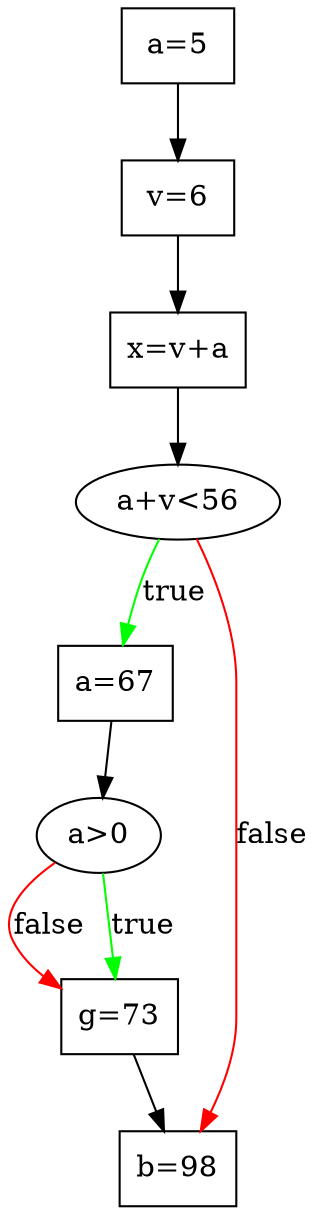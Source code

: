 digraph{
a0[shape=box label="a=5"]

a1[shape=box label="v=6"]
a0->a1

a2[shape=box label="x=v+a"]
a1->a2

i3[label="a+v<56"]a2->i3
a4[shape=box label="a=67"]
i3->a4[color=green label="true"]

i5[label="a>0"]a4->i5

a6[shape=box label="g=73"]
i5->a6[color=red label="false"]
i5->a6[color=green label="true"]


a7[shape=box label="b=98"]
i3->a7[color=red label="false"]
a6->a7


}